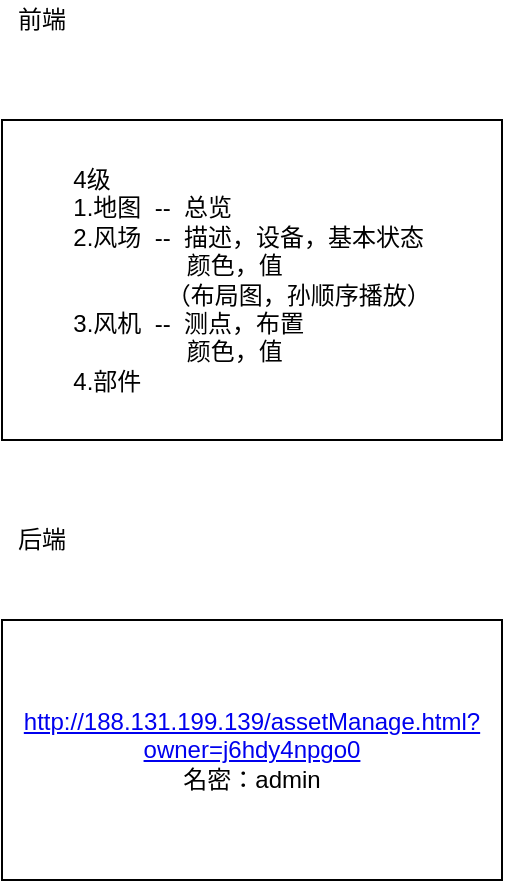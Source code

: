 <mxfile version="10.6.7" type="github"><diagram name="Page-1" id="c4acf3e9-155e-7222-9cf6-157b1a14988f"><mxGraphModel dx="1394" dy="746" grid="1" gridSize="10" guides="1" tooltips="1" connect="1" arrows="1" fold="1" page="1" pageScale="1" pageWidth="1850" pageHeight="2100" background="#ffffff" math="0" shadow="0"><root><mxCell id="0"/><mxCell id="1" parent="0"/><mxCell id="eNjWEGQGm4UYnw6gWRTL-1" value="前端" style="text;html=1;strokeColor=none;fillColor=none;align=center;verticalAlign=middle;whiteSpace=wrap;rounded=0;" vertex="1" parent="1"><mxGeometry x="40" y="30" width="40" height="20" as="geometry"/></mxCell><mxCell id="eNjWEGQGm4UYnw6gWRTL-3" value="&lt;div style=&quot;text-align: left&quot;&gt;&lt;span&gt;4级&lt;/span&gt;&lt;/div&gt;&lt;div style=&quot;text-align: left&quot;&gt;&lt;span&gt;1.地图&amp;nbsp; --&amp;nbsp; 总览&lt;/span&gt;&lt;/div&gt;&lt;div style=&quot;text-align: left&quot;&gt;&lt;span&gt;2.风场&amp;nbsp; --&amp;nbsp; 描述，设备，基本状态&lt;/span&gt;&lt;/div&gt;&lt;div style=&quot;text-align: left&quot;&gt;&lt;span&gt;&amp;nbsp; &amp;nbsp; &amp;nbsp; &amp;nbsp; &amp;nbsp; &amp;nbsp; &amp;nbsp; &amp;nbsp; &amp;nbsp;颜色，值&lt;/span&gt;&lt;/div&gt;&lt;div style=&quot;text-align: left&quot;&gt;&lt;span&gt;&amp;nbsp; &amp;nbsp; &amp;nbsp; &amp;nbsp; &amp;nbsp; &amp;nbsp; &amp;nbsp; （布局图，孙顺序播放）&lt;/span&gt;&lt;/div&gt;&lt;div style=&quot;text-align: left&quot;&gt;&lt;span&gt;3.风机&amp;nbsp; --&amp;nbsp; 测点，布置&lt;/span&gt;&lt;/div&gt;&lt;div style=&quot;text-align: left&quot;&gt;&lt;span&gt;&amp;nbsp; &amp;nbsp; &amp;nbsp; &amp;nbsp; &amp;nbsp; &amp;nbsp; &amp;nbsp; &amp;nbsp; &amp;nbsp;颜色，值&lt;/span&gt;&lt;/div&gt;&lt;div style=&quot;text-align: left&quot;&gt;&lt;span&gt;4.部件&lt;/span&gt;&lt;/div&gt;" style="rounded=0;whiteSpace=wrap;html=1;" vertex="1" parent="1"><mxGeometry x="40" y="90" width="250" height="160" as="geometry"/></mxCell><mxCell id="eNjWEGQGm4UYnw6gWRTL-4" value="后端" style="text;html=1;strokeColor=none;fillColor=none;align=center;verticalAlign=middle;whiteSpace=wrap;rounded=0;" vertex="1" parent="1"><mxGeometry x="40" y="290" width="40" height="20" as="geometry"/></mxCell><mxCell id="eNjWEGQGm4UYnw6gWRTL-5" value="&lt;a href=&quot;http://188.131.199.139/assetManage.html?owner=j6hdy4npgo0&quot;&gt;http://188.131.199.139/assetManage.html?owner=j6hdy4npgo0&lt;/a&gt;&lt;br&gt;名密：admin&lt;br&gt;" style="rounded=0;whiteSpace=wrap;html=1;" vertex="1" parent="1"><mxGeometry x="40" y="340" width="250" height="130" as="geometry"/></mxCell></root></mxGraphModel></diagram></mxfile>